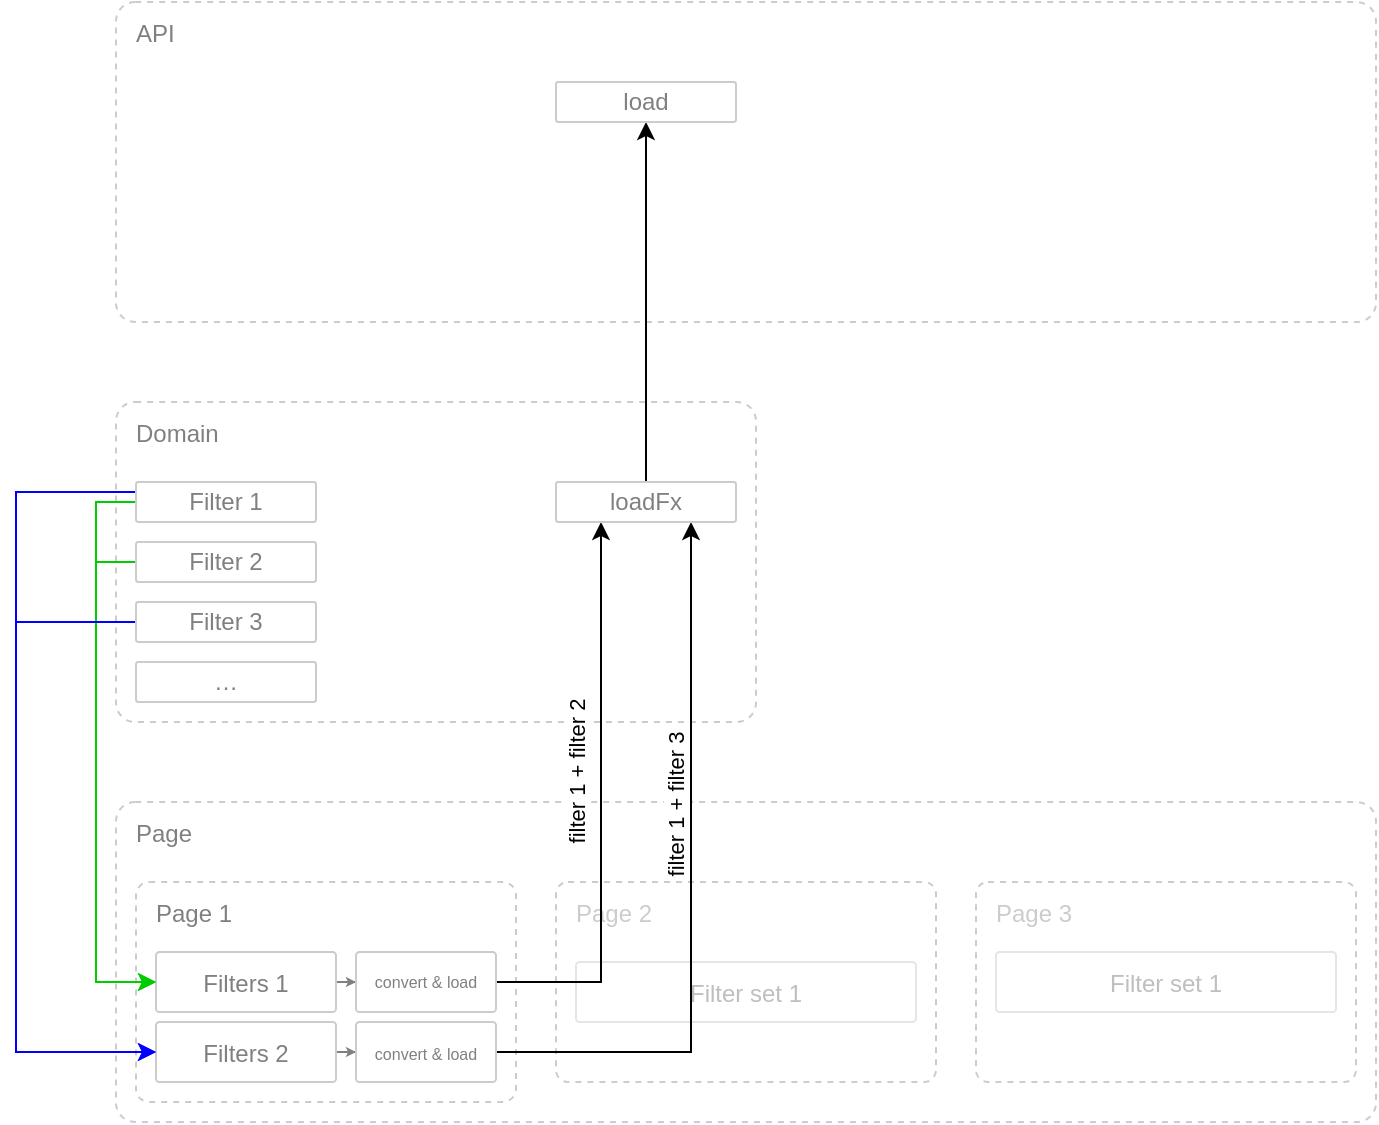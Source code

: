 <mxfile version="26.0.6">
  <diagram name="Page-1" id="ldurma7DL06uY25wETrp">
    <mxGraphModel dx="809" dy="1663" grid="1" gridSize="10" guides="1" tooltips="1" connect="1" arrows="1" fold="1" page="1" pageScale="1" pageWidth="850" pageHeight="1100" math="0" shadow="0">
      <root>
        <mxCell id="0" />
        <mxCell id="1" parent="0" />
        <mxCell id="REy8N1wRO_hQXgHdiolt-2" value="Page" style="rounded=1;whiteSpace=wrap;html=1;align=left;verticalAlign=top;spacingLeft=8;fontColor=#808080;strokeColor=#CCCCCC;dashed=1;spacingTop=2;arcSize=6;fontStyle=0" vertex="1" parent="1">
          <mxGeometry x="80" y="360" width="630" height="160" as="geometry" />
        </mxCell>
        <mxCell id="REy8N1wRO_hQXgHdiolt-4" value="Domain" style="rounded=1;whiteSpace=wrap;html=1;align=left;verticalAlign=top;spacingLeft=8;fontColor=#808080;strokeColor=#CCCCCC;dashed=1;spacingTop=2;arcSize=6;" vertex="1" parent="1">
          <mxGeometry x="80" y="160" width="320" height="160" as="geometry" />
        </mxCell>
        <mxCell id="REy8N1wRO_hQXgHdiolt-5" value="API" style="rounded=1;whiteSpace=wrap;html=1;align=left;verticalAlign=top;spacingLeft=8;fontColor=#808080;strokeColor=#CCCCCC;dashed=1;spacingTop=2;arcSize=6;" vertex="1" parent="1">
          <mxGeometry x="80" y="-40" width="630" height="160" as="geometry" />
        </mxCell>
        <mxCell id="REy8N1wRO_hQXgHdiolt-6" value="Page 1" style="rounded=1;whiteSpace=wrap;html=1;align=left;verticalAlign=top;spacingLeft=8;fontColor=#808080;strokeColor=#CCCCCC;dashed=1;spacingTop=2;arcSize=6;fontStyle=0" vertex="1" parent="1">
          <mxGeometry x="90" y="400" width="190" height="110" as="geometry" />
        </mxCell>
        <mxCell id="REy8N1wRO_hQXgHdiolt-9" value="Page 2" style="rounded=1;whiteSpace=wrap;html=1;align=left;verticalAlign=top;spacingLeft=8;fontColor=#CCCCCC;strokeColor=#CCCCCC;dashed=1;spacingTop=2;arcSize=6;fontStyle=0" vertex="1" parent="1">
          <mxGeometry x="300" y="400" width="190" height="100" as="geometry" />
        </mxCell>
        <mxCell id="REy8N1wRO_hQXgHdiolt-10" value="Page 3" style="rounded=1;whiteSpace=wrap;html=1;align=left;verticalAlign=top;spacingLeft=8;fontColor=#CCCCCC;strokeColor=#CCCCCC;dashed=1;spacingTop=2;arcSize=6;fontStyle=0" vertex="1" parent="1">
          <mxGeometry x="510" y="400" width="190" height="100" as="geometry" />
        </mxCell>
        <mxCell id="REy8N1wRO_hQXgHdiolt-30" style="edgeStyle=orthogonalEdgeStyle;rounded=0;orthogonalLoop=1;jettySize=auto;html=1;endSize=2;strokeColor=#808080;" edge="1" parent="1" source="REy8N1wRO_hQXgHdiolt-12" target="REy8N1wRO_hQXgHdiolt-18">
          <mxGeometry relative="1" as="geometry" />
        </mxCell>
        <mxCell id="REy8N1wRO_hQXgHdiolt-12" value="Filters 1" style="rounded=1;whiteSpace=wrap;html=1;align=center;verticalAlign=middle;spacingLeft=0;fontColor=#808080;strokeColor=#CCCCCC;spacingTop=2;arcSize=6;fontStyle=0" vertex="1" parent="1">
          <mxGeometry x="100" y="435" width="90" height="30" as="geometry" />
        </mxCell>
        <mxCell id="REy8N1wRO_hQXgHdiolt-31" style="edgeStyle=orthogonalEdgeStyle;rounded=0;orthogonalLoop=1;jettySize=auto;html=1;endSize=2;strokeColor=#808080;" edge="1" parent="1" source="REy8N1wRO_hQXgHdiolt-13" target="REy8N1wRO_hQXgHdiolt-17">
          <mxGeometry relative="1" as="geometry" />
        </mxCell>
        <mxCell id="REy8N1wRO_hQXgHdiolt-13" value="Filters&amp;nbsp;2" style="rounded=1;whiteSpace=wrap;html=1;align=center;verticalAlign=middle;spacingLeft=0;fontColor=#808080;strokeColor=#CCCCCC;spacingTop=2;arcSize=6;fontStyle=0" vertex="1" parent="1">
          <mxGeometry x="100" y="470" width="90" height="30" as="geometry" />
        </mxCell>
        <mxCell id="REy8N1wRO_hQXgHdiolt-14" value="Filter set 1" style="rounded=1;whiteSpace=wrap;html=1;align=center;verticalAlign=middle;spacingLeft=0;fontColor=#808080;strokeColor=#CCCCCC;spacingTop=2;arcSize=6;fontStyle=0;opacity=50;textOpacity=50;" vertex="1" parent="1">
          <mxGeometry x="310" y="440" width="170" height="30" as="geometry" />
        </mxCell>
        <mxCell id="REy8N1wRO_hQXgHdiolt-15" value="Filter set 1" style="rounded=1;whiteSpace=wrap;html=1;align=center;verticalAlign=middle;spacingLeft=0;fontColor=#808080;strokeColor=#CCCCCC;spacingTop=2;arcSize=6;fontStyle=0;opacity=50;textOpacity=50;" vertex="1" parent="1">
          <mxGeometry x="520" y="435" width="170" height="30" as="geometry" />
        </mxCell>
        <mxCell id="REy8N1wRO_hQXgHdiolt-35" style="edgeStyle=orthogonalEdgeStyle;rounded=0;orthogonalLoop=1;jettySize=auto;html=1;entryX=0.75;entryY=1;entryDx=0;entryDy=0;" edge="1" parent="1" source="REy8N1wRO_hQXgHdiolt-17" target="REy8N1wRO_hQXgHdiolt-33">
          <mxGeometry relative="1" as="geometry" />
        </mxCell>
        <mxCell id="REy8N1wRO_hQXgHdiolt-37" value="filter 1 + filter 3" style="edgeLabel;html=1;align=center;verticalAlign=middle;resizable=0;points=[];horizontal=0;" vertex="1" connectable="0" parent="REy8N1wRO_hQXgHdiolt-35">
          <mxGeometry x="0.201" relative="1" as="geometry">
            <mxPoint x="-8" y="-3" as="offset" />
          </mxGeometry>
        </mxCell>
        <mxCell id="REy8N1wRO_hQXgHdiolt-17" value="&lt;span style=&quot;font-size: 8px;&quot;&gt;convert &amp;amp; load&lt;/span&gt;" style="rounded=1;whiteSpace=wrap;html=1;align=center;verticalAlign=middle;spacingLeft=0;fontColor=#808080;strokeColor=#CCCCCC;spacingTop=0;arcSize=6;fontStyle=0" vertex="1" parent="1">
          <mxGeometry x="200" y="470" width="70" height="30" as="geometry" />
        </mxCell>
        <mxCell id="REy8N1wRO_hQXgHdiolt-34" style="edgeStyle=orthogonalEdgeStyle;rounded=0;orthogonalLoop=1;jettySize=auto;html=1;entryX=0.25;entryY=1;entryDx=0;entryDy=0;" edge="1" parent="1" source="REy8N1wRO_hQXgHdiolt-18" target="REy8N1wRO_hQXgHdiolt-33">
          <mxGeometry relative="1" as="geometry" />
        </mxCell>
        <mxCell id="REy8N1wRO_hQXgHdiolt-36" value="filter 1 + filter 2" style="edgeLabel;html=1;align=center;verticalAlign=middle;resizable=0;points=[];horizontal=0;" vertex="1" connectable="0" parent="REy8N1wRO_hQXgHdiolt-34">
          <mxGeometry x="0.054" y="-1" relative="1" as="geometry">
            <mxPoint x="-13" y="-8" as="offset" />
          </mxGeometry>
        </mxCell>
        <mxCell id="REy8N1wRO_hQXgHdiolt-18" value="&lt;font&gt;convert &amp;amp; load&lt;/font&gt;" style="rounded=1;whiteSpace=wrap;html=1;align=center;verticalAlign=middle;spacingLeft=0;fontColor=#808080;strokeColor=#CCCCCC;spacingTop=0;arcSize=6;fontStyle=0;fontSize=8;" vertex="1" parent="1">
          <mxGeometry x="200" y="435" width="70" height="30" as="geometry" />
        </mxCell>
        <mxCell id="REy8N1wRO_hQXgHdiolt-26" style="edgeStyle=orthogonalEdgeStyle;rounded=0;orthogonalLoop=1;jettySize=auto;html=1;entryX=0;entryY=0.5;entryDx=0;entryDy=0;exitX=0;exitY=0.5;exitDx=0;exitDy=0;strokeColor=#00CC00;" edge="1" parent="1" source="REy8N1wRO_hQXgHdiolt-19" target="REy8N1wRO_hQXgHdiolt-12">
          <mxGeometry relative="1" as="geometry">
            <Array as="points">
              <mxPoint x="70" y="210" />
              <mxPoint x="70" y="450" />
            </Array>
          </mxGeometry>
        </mxCell>
        <mxCell id="REy8N1wRO_hQXgHdiolt-29" style="edgeStyle=orthogonalEdgeStyle;rounded=0;orthogonalLoop=1;jettySize=auto;html=1;entryX=0;entryY=0.5;entryDx=0;entryDy=0;strokeColor=#0000FF;exitX=0;exitY=0.25;exitDx=0;exitDy=0;" edge="1" parent="1" source="REy8N1wRO_hQXgHdiolt-19" target="REy8N1wRO_hQXgHdiolt-13">
          <mxGeometry relative="1" as="geometry">
            <Array as="points">
              <mxPoint x="30" y="205" />
              <mxPoint x="30" y="485" />
            </Array>
          </mxGeometry>
        </mxCell>
        <mxCell id="REy8N1wRO_hQXgHdiolt-19" value="Filter 1" style="rounded=1;whiteSpace=wrap;html=1;align=center;verticalAlign=middle;spacingLeft=0;fontColor=#808080;strokeColor=#CCCCCC;spacingTop=0;arcSize=6;fontStyle=0" vertex="1" parent="1">
          <mxGeometry x="90" y="200" width="90" height="20" as="geometry" />
        </mxCell>
        <mxCell id="REy8N1wRO_hQXgHdiolt-27" style="edgeStyle=orthogonalEdgeStyle;rounded=0;orthogonalLoop=1;jettySize=auto;html=1;entryX=0;entryY=0.5;entryDx=0;entryDy=0;exitX=0;exitY=0.5;exitDx=0;exitDy=0;strokeColor=#00CC00;" edge="1" parent="1" source="REy8N1wRO_hQXgHdiolt-22" target="REy8N1wRO_hQXgHdiolt-12">
          <mxGeometry relative="1" as="geometry">
            <Array as="points">
              <mxPoint x="70" y="240" />
              <mxPoint x="70" y="450" />
            </Array>
          </mxGeometry>
        </mxCell>
        <mxCell id="REy8N1wRO_hQXgHdiolt-22" value="Filter 2" style="rounded=1;whiteSpace=wrap;html=1;align=center;verticalAlign=middle;spacingLeft=0;fontColor=#808080;strokeColor=#CCCCCC;spacingTop=0;arcSize=6;fontStyle=0" vertex="1" parent="1">
          <mxGeometry x="90" y="230" width="90" height="20" as="geometry" />
        </mxCell>
        <mxCell id="REy8N1wRO_hQXgHdiolt-28" style="edgeStyle=orthogonalEdgeStyle;rounded=0;orthogonalLoop=1;jettySize=auto;html=1;entryX=0;entryY=0.5;entryDx=0;entryDy=0;exitX=0;exitY=0.5;exitDx=0;exitDy=0;strokeColor=#0000FF;" edge="1" parent="1" source="REy8N1wRO_hQXgHdiolt-23" target="REy8N1wRO_hQXgHdiolt-13">
          <mxGeometry relative="1" as="geometry">
            <Array as="points">
              <mxPoint x="30" y="270" />
              <mxPoint x="30" y="485" />
            </Array>
          </mxGeometry>
        </mxCell>
        <mxCell id="REy8N1wRO_hQXgHdiolt-23" value="Filter 3" style="rounded=1;whiteSpace=wrap;html=1;align=center;verticalAlign=middle;spacingLeft=0;fontColor=#808080;strokeColor=#CCCCCC;spacingTop=0;arcSize=6;fontStyle=0" vertex="1" parent="1">
          <mxGeometry x="90" y="260" width="90" height="20" as="geometry" />
        </mxCell>
        <mxCell id="REy8N1wRO_hQXgHdiolt-24" value="…" style="rounded=1;whiteSpace=wrap;html=1;align=center;verticalAlign=middle;spacingLeft=0;fontColor=#808080;strokeColor=#CCCCCC;spacingTop=0;arcSize=6;fontStyle=0" vertex="1" parent="1">
          <mxGeometry x="90" y="290" width="90" height="20" as="geometry" />
        </mxCell>
        <mxCell id="REy8N1wRO_hQXgHdiolt-39" style="edgeStyle=orthogonalEdgeStyle;rounded=0;orthogonalLoop=1;jettySize=auto;html=1;" edge="1" parent="1" source="REy8N1wRO_hQXgHdiolt-33" target="REy8N1wRO_hQXgHdiolt-38">
          <mxGeometry relative="1" as="geometry" />
        </mxCell>
        <mxCell id="REy8N1wRO_hQXgHdiolt-33" value="loadFx" style="rounded=1;whiteSpace=wrap;html=1;align=center;verticalAlign=middle;spacingLeft=0;fontColor=#808080;strokeColor=#CCCCCC;spacingTop=0;arcSize=6;fontStyle=0" vertex="1" parent="1">
          <mxGeometry x="300" y="200" width="90" height="20" as="geometry" />
        </mxCell>
        <mxCell id="REy8N1wRO_hQXgHdiolt-38" value="load" style="rounded=1;whiteSpace=wrap;html=1;align=center;verticalAlign=middle;spacingLeft=0;fontColor=#808080;strokeColor=#CCCCCC;spacingTop=0;arcSize=6;fontStyle=0" vertex="1" parent="1">
          <mxGeometry x="300" width="90" height="20" as="geometry" />
        </mxCell>
      </root>
    </mxGraphModel>
  </diagram>
</mxfile>
